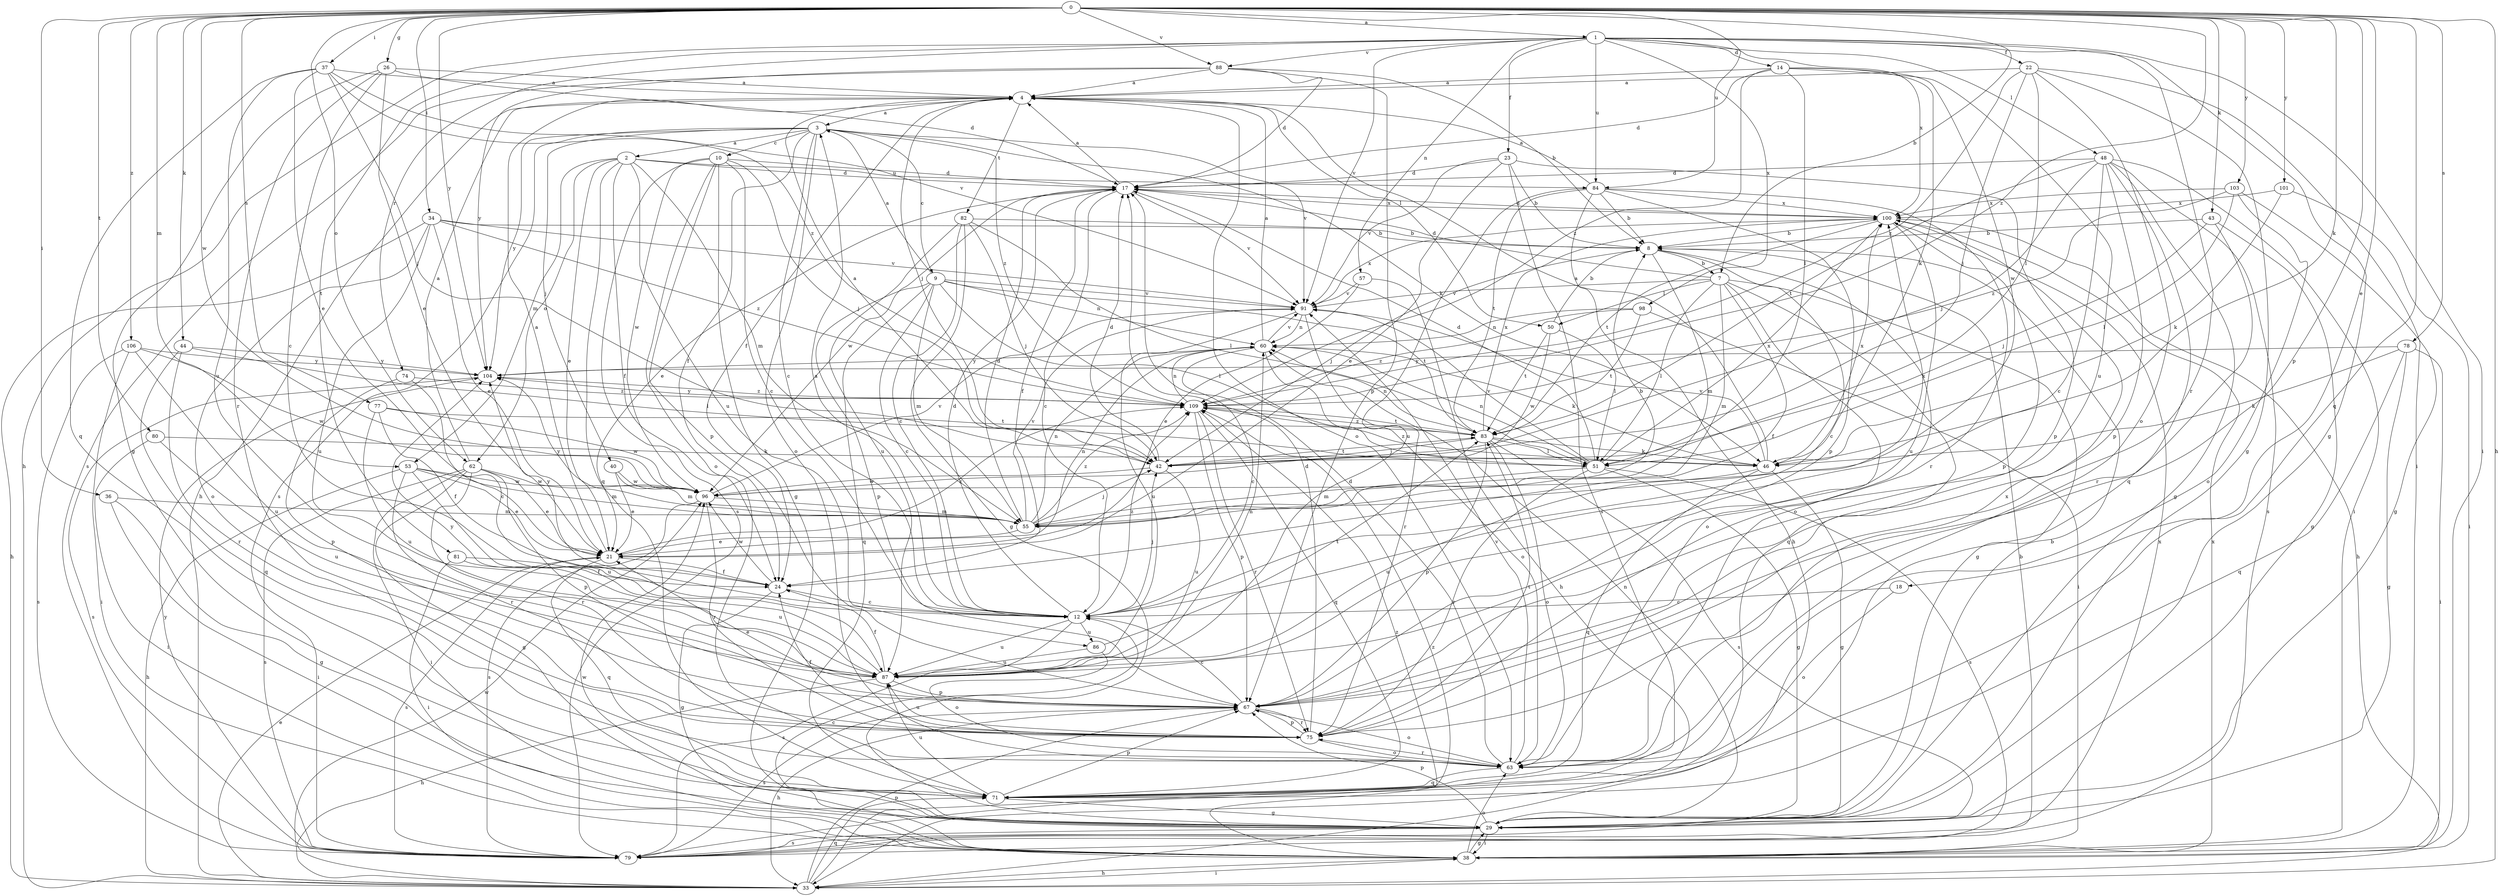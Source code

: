 strict digraph  {
0;
1;
2;
3;
4;
7;
8;
9;
10;
12;
14;
17;
18;
21;
22;
23;
24;
26;
29;
33;
34;
36;
37;
38;
40;
42;
43;
44;
46;
48;
50;
51;
53;
55;
57;
60;
62;
63;
67;
71;
74;
75;
77;
78;
79;
80;
81;
82;
83;
84;
86;
87;
88;
91;
96;
98;
100;
101;
103;
104;
106;
109;
0 -> 1  [label=a];
0 -> 7  [label=b];
0 -> 18  [label=e];
0 -> 26  [label=g];
0 -> 33  [label=h];
0 -> 34  [label=i];
0 -> 36  [label=i];
0 -> 37  [label=i];
0 -> 43  [label=k];
0 -> 44  [label=k];
0 -> 46  [label=k];
0 -> 53  [label=m];
0 -> 62  [label=o];
0 -> 67  [label=p];
0 -> 71  [label=q];
0 -> 77  [label=s];
0 -> 78  [label=s];
0 -> 80  [label=t];
0 -> 84  [label=u];
0 -> 88  [label=v];
0 -> 96  [label=w];
0 -> 101  [label=y];
0 -> 103  [label=y];
0 -> 104  [label=y];
0 -> 106  [label=z];
0 -> 109  [label=z];
1 -> 14  [label=d];
1 -> 22  [label=f];
1 -> 23  [label=f];
1 -> 29  [label=g];
1 -> 33  [label=h];
1 -> 38  [label=i];
1 -> 48  [label=l];
1 -> 57  [label=n];
1 -> 74  [label=r];
1 -> 75  [label=r];
1 -> 81  [label=t];
1 -> 84  [label=u];
1 -> 88  [label=v];
1 -> 91  [label=v];
1 -> 98  [label=x];
1 -> 100  [label=x];
2 -> 17  [label=d];
2 -> 21  [label=e];
2 -> 24  [label=f];
2 -> 53  [label=m];
2 -> 55  [label=m];
2 -> 62  [label=o];
2 -> 71  [label=q];
2 -> 84  [label=u];
2 -> 86  [label=u];
3 -> 2  [label=a];
3 -> 9  [label=c];
3 -> 10  [label=c];
3 -> 12  [label=c];
3 -> 24  [label=f];
3 -> 40  [label=j];
3 -> 46  [label=k];
3 -> 63  [label=o];
3 -> 79  [label=s];
3 -> 91  [label=v];
3 -> 104  [label=y];
3 -> 109  [label=z];
4 -> 3  [label=a];
4 -> 24  [label=f];
4 -> 33  [label=h];
4 -> 42  [label=j];
4 -> 50  [label=l];
4 -> 63  [label=o];
4 -> 82  [label=t];
7 -> 17  [label=d];
7 -> 24  [label=f];
7 -> 29  [label=g];
7 -> 50  [label=l];
7 -> 51  [label=l];
7 -> 55  [label=m];
7 -> 63  [label=o];
7 -> 71  [label=q];
7 -> 91  [label=v];
8 -> 7  [label=b];
8 -> 12  [label=c];
8 -> 42  [label=j];
8 -> 55  [label=m];
8 -> 63  [label=o];
9 -> 3  [label=a];
9 -> 12  [label=c];
9 -> 51  [label=l];
9 -> 55  [label=m];
9 -> 60  [label=n];
9 -> 67  [label=p];
9 -> 71  [label=q];
9 -> 83  [label=t];
9 -> 91  [label=v];
10 -> 12  [label=c];
10 -> 17  [label=d];
10 -> 29  [label=g];
10 -> 42  [label=j];
10 -> 63  [label=o];
10 -> 67  [label=p];
10 -> 79  [label=s];
10 -> 96  [label=w];
12 -> 3  [label=a];
12 -> 17  [label=d];
12 -> 42  [label=j];
12 -> 79  [label=s];
12 -> 86  [label=u];
12 -> 87  [label=u];
12 -> 109  [label=z];
14 -> 4  [label=a];
14 -> 17  [label=d];
14 -> 46  [label=k];
14 -> 51  [label=l];
14 -> 87  [label=u];
14 -> 96  [label=w];
14 -> 109  [label=z];
17 -> 4  [label=a];
17 -> 12  [label=c];
17 -> 21  [label=e];
17 -> 24  [label=f];
17 -> 91  [label=v];
17 -> 96  [label=w];
17 -> 100  [label=x];
18 -> 12  [label=c];
18 -> 63  [label=o];
21 -> 4  [label=a];
21 -> 24  [label=f];
21 -> 60  [label=n];
21 -> 71  [label=q];
21 -> 79  [label=s];
21 -> 109  [label=z];
22 -> 4  [label=a];
22 -> 29  [label=g];
22 -> 38  [label=i];
22 -> 42  [label=j];
22 -> 51  [label=l];
22 -> 63  [label=o];
22 -> 109  [label=z];
23 -> 8  [label=b];
23 -> 17  [label=d];
23 -> 21  [label=e];
23 -> 67  [label=p];
23 -> 79  [label=s];
23 -> 91  [label=v];
24 -> 12  [label=c];
24 -> 29  [label=g];
24 -> 96  [label=w];
24 -> 104  [label=y];
26 -> 4  [label=a];
26 -> 12  [label=c];
26 -> 17  [label=d];
26 -> 21  [label=e];
26 -> 29  [label=g];
26 -> 75  [label=r];
29 -> 8  [label=b];
29 -> 12  [label=c];
29 -> 38  [label=i];
29 -> 60  [label=n];
29 -> 67  [label=p];
29 -> 79  [label=s];
33 -> 21  [label=e];
33 -> 38  [label=i];
33 -> 67  [label=p];
33 -> 71  [label=q];
33 -> 96  [label=w];
33 -> 109  [label=z];
34 -> 8  [label=b];
34 -> 21  [label=e];
34 -> 33  [label=h];
34 -> 63  [label=o];
34 -> 87  [label=u];
34 -> 91  [label=v];
34 -> 109  [label=z];
36 -> 29  [label=g];
36 -> 38  [label=i];
36 -> 55  [label=m];
37 -> 4  [label=a];
37 -> 21  [label=e];
37 -> 42  [label=j];
37 -> 71  [label=q];
37 -> 87  [label=u];
37 -> 91  [label=v];
37 -> 109  [label=z];
38 -> 29  [label=g];
38 -> 33  [label=h];
38 -> 63  [label=o];
38 -> 96  [label=w];
38 -> 100  [label=x];
38 -> 109  [label=z];
40 -> 21  [label=e];
40 -> 55  [label=m];
40 -> 96  [label=w];
42 -> 4  [label=a];
42 -> 17  [label=d];
42 -> 83  [label=t];
42 -> 87  [label=u];
42 -> 96  [label=w];
43 -> 8  [label=b];
43 -> 29  [label=g];
43 -> 42  [label=j];
43 -> 75  [label=r];
44 -> 51  [label=l];
44 -> 71  [label=q];
44 -> 75  [label=r];
44 -> 104  [label=y];
46 -> 4  [label=a];
46 -> 29  [label=g];
46 -> 71  [label=q];
46 -> 87  [label=u];
46 -> 91  [label=v];
46 -> 100  [label=x];
46 -> 109  [label=z];
48 -> 12  [label=c];
48 -> 17  [label=d];
48 -> 29  [label=g];
48 -> 38  [label=i];
48 -> 42  [label=j];
48 -> 67  [label=p];
48 -> 71  [label=q];
48 -> 79  [label=s];
48 -> 83  [label=t];
50 -> 8  [label=b];
50 -> 51  [label=l];
50 -> 83  [label=t];
50 -> 96  [label=w];
51 -> 17  [label=d];
51 -> 29  [label=g];
51 -> 55  [label=m];
51 -> 60  [label=n];
51 -> 75  [label=r];
51 -> 79  [label=s];
51 -> 91  [label=v];
51 -> 100  [label=x];
53 -> 21  [label=e];
53 -> 33  [label=h];
53 -> 55  [label=m];
53 -> 75  [label=r];
53 -> 87  [label=u];
53 -> 96  [label=w];
55 -> 8  [label=b];
55 -> 17  [label=d];
55 -> 21  [label=e];
55 -> 42  [label=j];
55 -> 60  [label=n];
55 -> 91  [label=v];
55 -> 100  [label=x];
55 -> 104  [label=y];
55 -> 109  [label=z];
57 -> 21  [label=e];
57 -> 33  [label=h];
57 -> 91  [label=v];
60 -> 4  [label=a];
60 -> 12  [label=c];
60 -> 46  [label=k];
60 -> 63  [label=o];
60 -> 91  [label=v];
60 -> 104  [label=y];
62 -> 4  [label=a];
62 -> 21  [label=e];
62 -> 29  [label=g];
62 -> 38  [label=i];
62 -> 67  [label=p];
62 -> 75  [label=r];
62 -> 79  [label=s];
62 -> 96  [label=w];
63 -> 17  [label=d];
63 -> 71  [label=q];
63 -> 75  [label=r];
63 -> 91  [label=v];
63 -> 100  [label=x];
67 -> 12  [label=c];
67 -> 21  [label=e];
67 -> 33  [label=h];
67 -> 63  [label=o];
67 -> 75  [label=r];
67 -> 79  [label=s];
71 -> 29  [label=g];
71 -> 67  [label=p];
71 -> 87  [label=u];
74 -> 12  [label=c];
74 -> 67  [label=p];
74 -> 109  [label=z];
75 -> 17  [label=d];
75 -> 24  [label=f];
75 -> 63  [label=o];
75 -> 67  [label=p];
75 -> 83  [label=t];
75 -> 87  [label=u];
77 -> 24  [label=f];
77 -> 83  [label=t];
77 -> 87  [label=u];
77 -> 96  [label=w];
78 -> 29  [label=g];
78 -> 38  [label=i];
78 -> 46  [label=k];
78 -> 71  [label=q];
78 -> 104  [label=y];
79 -> 8  [label=b];
79 -> 100  [label=x];
79 -> 104  [label=y];
80 -> 38  [label=i];
80 -> 46  [label=k];
80 -> 87  [label=u];
81 -> 24  [label=f];
81 -> 38  [label=i];
81 -> 87  [label=u];
82 -> 8  [label=b];
82 -> 12  [label=c];
82 -> 29  [label=g];
82 -> 42  [label=j];
82 -> 51  [label=l];
82 -> 87  [label=u];
83 -> 42  [label=j];
83 -> 46  [label=k];
83 -> 51  [label=l];
83 -> 60  [label=n];
83 -> 63  [label=o];
83 -> 67  [label=p];
83 -> 79  [label=s];
83 -> 100  [label=x];
83 -> 109  [label=z];
84 -> 4  [label=a];
84 -> 8  [label=b];
84 -> 33  [label=h];
84 -> 67  [label=p];
84 -> 75  [label=r];
84 -> 83  [label=t];
84 -> 87  [label=u];
84 -> 100  [label=x];
86 -> 63  [label=o];
86 -> 83  [label=t];
86 -> 87  [label=u];
87 -> 24  [label=f];
87 -> 33  [label=h];
87 -> 60  [label=n];
87 -> 67  [label=p];
87 -> 104  [label=y];
88 -> 4  [label=a];
88 -> 8  [label=b];
88 -> 17  [label=d];
88 -> 67  [label=p];
88 -> 79  [label=s];
88 -> 104  [label=y];
91 -> 60  [label=n];
91 -> 75  [label=r];
91 -> 87  [label=u];
91 -> 100  [label=x];
96 -> 55  [label=m];
96 -> 75  [label=r];
96 -> 79  [label=s];
96 -> 91  [label=v];
98 -> 38  [label=i];
98 -> 60  [label=n];
98 -> 83  [label=t];
98 -> 109  [label=z];
100 -> 8  [label=b];
100 -> 17  [label=d];
100 -> 33  [label=h];
100 -> 67  [label=p];
100 -> 83  [label=t];
100 -> 87  [label=u];
101 -> 38  [label=i];
101 -> 46  [label=k];
101 -> 100  [label=x];
103 -> 29  [label=g];
103 -> 51  [label=l];
103 -> 63  [label=o];
103 -> 100  [label=x];
103 -> 109  [label=z];
104 -> 79  [label=s];
104 -> 109  [label=z];
106 -> 38  [label=i];
106 -> 79  [label=s];
106 -> 87  [label=u];
106 -> 96  [label=w];
106 -> 104  [label=y];
109 -> 60  [label=n];
109 -> 67  [label=p];
109 -> 71  [label=q];
109 -> 75  [label=r];
109 -> 83  [label=t];
109 -> 104  [label=y];
}
